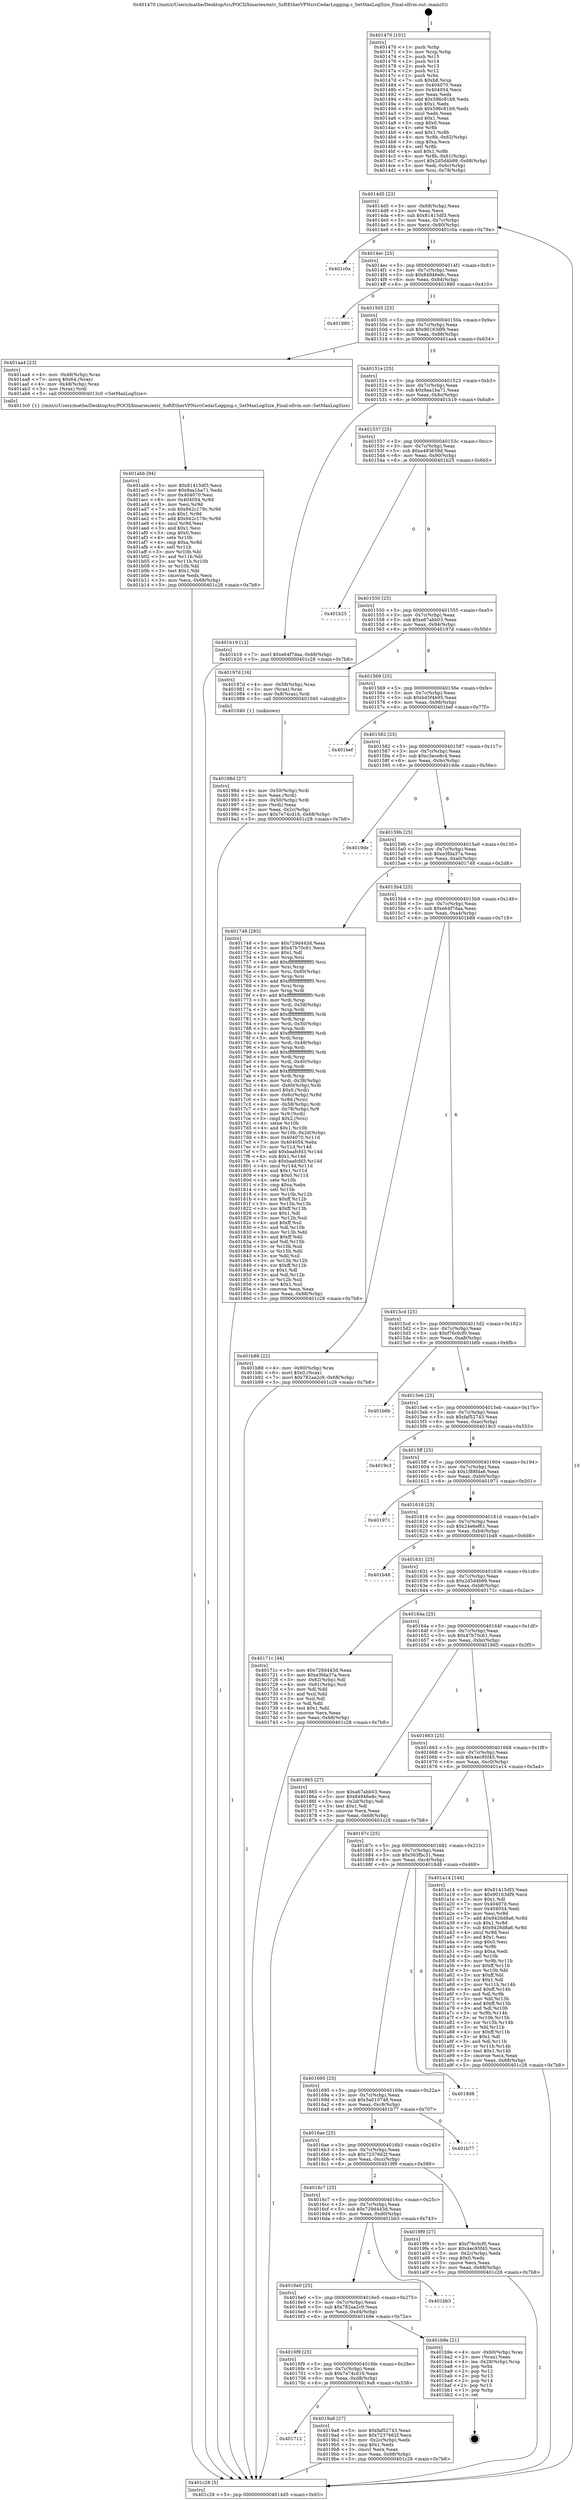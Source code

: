 digraph "0x401470" {
  label = "0x401470 (/mnt/c/Users/mathe/Desktop/tcc/POCII/binaries/extr_SoftEtherVPNsrcCedarLogging.c_SetMaxLogSize_Final-ollvm.out::main(0))"
  labelloc = "t"
  node[shape=record]

  Entry [label="",width=0.3,height=0.3,shape=circle,fillcolor=black,style=filled]
  "0x4014d5" [label="{
     0x4014d5 [23]\l
     | [instrs]\l
     &nbsp;&nbsp;0x4014d5 \<+3\>: mov -0x68(%rbp),%eax\l
     &nbsp;&nbsp;0x4014d8 \<+2\>: mov %eax,%ecx\l
     &nbsp;&nbsp;0x4014da \<+6\>: sub $0x81415df3,%ecx\l
     &nbsp;&nbsp;0x4014e0 \<+3\>: mov %eax,-0x7c(%rbp)\l
     &nbsp;&nbsp;0x4014e3 \<+3\>: mov %ecx,-0x80(%rbp)\l
     &nbsp;&nbsp;0x4014e6 \<+6\>: je 0000000000401c0a \<main+0x79a\>\l
  }"]
  "0x401c0a" [label="{
     0x401c0a\l
  }", style=dashed]
  "0x4014ec" [label="{
     0x4014ec [25]\l
     | [instrs]\l
     &nbsp;&nbsp;0x4014ec \<+5\>: jmp 00000000004014f1 \<main+0x81\>\l
     &nbsp;&nbsp;0x4014f1 \<+3\>: mov -0x7c(%rbp),%eax\l
     &nbsp;&nbsp;0x4014f4 \<+5\>: sub $0x84946e8c,%eax\l
     &nbsp;&nbsp;0x4014f9 \<+6\>: mov %eax,-0x84(%rbp)\l
     &nbsp;&nbsp;0x4014ff \<+6\>: je 0000000000401880 \<main+0x410\>\l
  }"]
  Exit [label="",width=0.3,height=0.3,shape=circle,fillcolor=black,style=filled,peripheries=2]
  "0x401880" [label="{
     0x401880\l
  }", style=dashed]
  "0x401505" [label="{
     0x401505 [25]\l
     | [instrs]\l
     &nbsp;&nbsp;0x401505 \<+5\>: jmp 000000000040150a \<main+0x9a\>\l
     &nbsp;&nbsp;0x40150a \<+3\>: mov -0x7c(%rbp),%eax\l
     &nbsp;&nbsp;0x40150d \<+5\>: sub $0x90163df9,%eax\l
     &nbsp;&nbsp;0x401512 \<+6\>: mov %eax,-0x88(%rbp)\l
     &nbsp;&nbsp;0x401518 \<+6\>: je 0000000000401aa4 \<main+0x634\>\l
  }"]
  "0x401abb" [label="{
     0x401abb [94]\l
     | [instrs]\l
     &nbsp;&nbsp;0x401abb \<+5\>: mov $0x81415df3,%ecx\l
     &nbsp;&nbsp;0x401ac0 \<+5\>: mov $0x9aa1ba71,%edx\l
     &nbsp;&nbsp;0x401ac5 \<+7\>: mov 0x404070,%esi\l
     &nbsp;&nbsp;0x401acc \<+8\>: mov 0x404054,%r8d\l
     &nbsp;&nbsp;0x401ad4 \<+3\>: mov %esi,%r9d\l
     &nbsp;&nbsp;0x401ad7 \<+7\>: sub $0x942c179c,%r9d\l
     &nbsp;&nbsp;0x401ade \<+4\>: sub $0x1,%r9d\l
     &nbsp;&nbsp;0x401ae2 \<+7\>: add $0x942c179c,%r9d\l
     &nbsp;&nbsp;0x401ae9 \<+4\>: imul %r9d,%esi\l
     &nbsp;&nbsp;0x401aed \<+3\>: and $0x1,%esi\l
     &nbsp;&nbsp;0x401af0 \<+3\>: cmp $0x0,%esi\l
     &nbsp;&nbsp;0x401af3 \<+4\>: sete %r10b\l
     &nbsp;&nbsp;0x401af7 \<+4\>: cmp $0xa,%r8d\l
     &nbsp;&nbsp;0x401afb \<+4\>: setl %r11b\l
     &nbsp;&nbsp;0x401aff \<+3\>: mov %r10b,%bl\l
     &nbsp;&nbsp;0x401b02 \<+3\>: and %r11b,%bl\l
     &nbsp;&nbsp;0x401b05 \<+3\>: xor %r11b,%r10b\l
     &nbsp;&nbsp;0x401b08 \<+3\>: or %r10b,%bl\l
     &nbsp;&nbsp;0x401b0b \<+3\>: test $0x1,%bl\l
     &nbsp;&nbsp;0x401b0e \<+3\>: cmovne %edx,%ecx\l
     &nbsp;&nbsp;0x401b11 \<+3\>: mov %ecx,-0x68(%rbp)\l
     &nbsp;&nbsp;0x401b14 \<+5\>: jmp 0000000000401c28 \<main+0x7b8\>\l
  }"]
  "0x401aa4" [label="{
     0x401aa4 [23]\l
     | [instrs]\l
     &nbsp;&nbsp;0x401aa4 \<+4\>: mov -0x48(%rbp),%rax\l
     &nbsp;&nbsp;0x401aa8 \<+7\>: movq $0x64,(%rax)\l
     &nbsp;&nbsp;0x401aaf \<+4\>: mov -0x48(%rbp),%rax\l
     &nbsp;&nbsp;0x401ab3 \<+3\>: mov (%rax),%rdi\l
     &nbsp;&nbsp;0x401ab6 \<+5\>: call 00000000004013c0 \<SetMaxLogSize\>\l
     | [calls]\l
     &nbsp;&nbsp;0x4013c0 \{1\} (/mnt/c/Users/mathe/Desktop/tcc/POCII/binaries/extr_SoftEtherVPNsrcCedarLogging.c_SetMaxLogSize_Final-ollvm.out::SetMaxLogSize)\l
  }"]
  "0x40151e" [label="{
     0x40151e [25]\l
     | [instrs]\l
     &nbsp;&nbsp;0x40151e \<+5\>: jmp 0000000000401523 \<main+0xb3\>\l
     &nbsp;&nbsp;0x401523 \<+3\>: mov -0x7c(%rbp),%eax\l
     &nbsp;&nbsp;0x401526 \<+5\>: sub $0x9aa1ba71,%eax\l
     &nbsp;&nbsp;0x40152b \<+6\>: mov %eax,-0x8c(%rbp)\l
     &nbsp;&nbsp;0x401531 \<+6\>: je 0000000000401b19 \<main+0x6a9\>\l
  }"]
  "0x401712" [label="{
     0x401712\l
  }", style=dashed]
  "0x401b19" [label="{
     0x401b19 [12]\l
     | [instrs]\l
     &nbsp;&nbsp;0x401b19 \<+7\>: movl $0xe64f7daa,-0x68(%rbp)\l
     &nbsp;&nbsp;0x401b20 \<+5\>: jmp 0000000000401c28 \<main+0x7b8\>\l
  }"]
  "0x401537" [label="{
     0x401537 [25]\l
     | [instrs]\l
     &nbsp;&nbsp;0x401537 \<+5\>: jmp 000000000040153c \<main+0xcc\>\l
     &nbsp;&nbsp;0x40153c \<+3\>: mov -0x7c(%rbp),%eax\l
     &nbsp;&nbsp;0x40153f \<+5\>: sub $0xa493659d,%eax\l
     &nbsp;&nbsp;0x401544 \<+6\>: mov %eax,-0x90(%rbp)\l
     &nbsp;&nbsp;0x40154a \<+6\>: je 0000000000401b25 \<main+0x6b5\>\l
  }"]
  "0x4019a8" [label="{
     0x4019a8 [27]\l
     | [instrs]\l
     &nbsp;&nbsp;0x4019a8 \<+5\>: mov $0xfaf52743,%eax\l
     &nbsp;&nbsp;0x4019ad \<+5\>: mov $0x7237662f,%ecx\l
     &nbsp;&nbsp;0x4019b2 \<+3\>: mov -0x2c(%rbp),%edx\l
     &nbsp;&nbsp;0x4019b5 \<+3\>: cmp $0x1,%edx\l
     &nbsp;&nbsp;0x4019b8 \<+3\>: cmovl %ecx,%eax\l
     &nbsp;&nbsp;0x4019bb \<+3\>: mov %eax,-0x68(%rbp)\l
     &nbsp;&nbsp;0x4019be \<+5\>: jmp 0000000000401c28 \<main+0x7b8\>\l
  }"]
  "0x401b25" [label="{
     0x401b25\l
  }", style=dashed]
  "0x401550" [label="{
     0x401550 [25]\l
     | [instrs]\l
     &nbsp;&nbsp;0x401550 \<+5\>: jmp 0000000000401555 \<main+0xe5\>\l
     &nbsp;&nbsp;0x401555 \<+3\>: mov -0x7c(%rbp),%eax\l
     &nbsp;&nbsp;0x401558 \<+5\>: sub $0xa67abb03,%eax\l
     &nbsp;&nbsp;0x40155d \<+6\>: mov %eax,-0x94(%rbp)\l
     &nbsp;&nbsp;0x401563 \<+6\>: je 000000000040197d \<main+0x50d\>\l
  }"]
  "0x4016f9" [label="{
     0x4016f9 [25]\l
     | [instrs]\l
     &nbsp;&nbsp;0x4016f9 \<+5\>: jmp 00000000004016fe \<main+0x28e\>\l
     &nbsp;&nbsp;0x4016fe \<+3\>: mov -0x7c(%rbp),%eax\l
     &nbsp;&nbsp;0x401701 \<+5\>: sub $0x7e74cd16,%eax\l
     &nbsp;&nbsp;0x401706 \<+6\>: mov %eax,-0xd8(%rbp)\l
     &nbsp;&nbsp;0x40170c \<+6\>: je 00000000004019a8 \<main+0x538\>\l
  }"]
  "0x40197d" [label="{
     0x40197d [16]\l
     | [instrs]\l
     &nbsp;&nbsp;0x40197d \<+4\>: mov -0x58(%rbp),%rax\l
     &nbsp;&nbsp;0x401981 \<+3\>: mov (%rax),%rax\l
     &nbsp;&nbsp;0x401984 \<+4\>: mov 0x8(%rax),%rdi\l
     &nbsp;&nbsp;0x401988 \<+5\>: call 0000000000401040 \<atoi@plt\>\l
     | [calls]\l
     &nbsp;&nbsp;0x401040 \{1\} (unknown)\l
  }"]
  "0x401569" [label="{
     0x401569 [25]\l
     | [instrs]\l
     &nbsp;&nbsp;0x401569 \<+5\>: jmp 000000000040156e \<main+0xfe\>\l
     &nbsp;&nbsp;0x40156e \<+3\>: mov -0x7c(%rbp),%eax\l
     &nbsp;&nbsp;0x401571 \<+5\>: sub $0xb45f4b95,%eax\l
     &nbsp;&nbsp;0x401576 \<+6\>: mov %eax,-0x98(%rbp)\l
     &nbsp;&nbsp;0x40157c \<+6\>: je 0000000000401bef \<main+0x77f\>\l
  }"]
  "0x401b9e" [label="{
     0x401b9e [21]\l
     | [instrs]\l
     &nbsp;&nbsp;0x401b9e \<+4\>: mov -0x60(%rbp),%rax\l
     &nbsp;&nbsp;0x401ba2 \<+2\>: mov (%rax),%eax\l
     &nbsp;&nbsp;0x401ba4 \<+4\>: lea -0x28(%rbp),%rsp\l
     &nbsp;&nbsp;0x401ba8 \<+1\>: pop %rbx\l
     &nbsp;&nbsp;0x401ba9 \<+2\>: pop %r12\l
     &nbsp;&nbsp;0x401bab \<+2\>: pop %r13\l
     &nbsp;&nbsp;0x401bad \<+2\>: pop %r14\l
     &nbsp;&nbsp;0x401baf \<+2\>: pop %r15\l
     &nbsp;&nbsp;0x401bb1 \<+1\>: pop %rbp\l
     &nbsp;&nbsp;0x401bb2 \<+1\>: ret\l
  }"]
  "0x401bef" [label="{
     0x401bef\l
  }", style=dashed]
  "0x401582" [label="{
     0x401582 [25]\l
     | [instrs]\l
     &nbsp;&nbsp;0x401582 \<+5\>: jmp 0000000000401587 \<main+0x117\>\l
     &nbsp;&nbsp;0x401587 \<+3\>: mov -0x7c(%rbp),%eax\l
     &nbsp;&nbsp;0x40158a \<+5\>: sub $0xc3ece8c4,%eax\l
     &nbsp;&nbsp;0x40158f \<+6\>: mov %eax,-0x9c(%rbp)\l
     &nbsp;&nbsp;0x401595 \<+6\>: je 00000000004019de \<main+0x56e\>\l
  }"]
  "0x4016e0" [label="{
     0x4016e0 [25]\l
     | [instrs]\l
     &nbsp;&nbsp;0x4016e0 \<+5\>: jmp 00000000004016e5 \<main+0x275\>\l
     &nbsp;&nbsp;0x4016e5 \<+3\>: mov -0x7c(%rbp),%eax\l
     &nbsp;&nbsp;0x4016e8 \<+5\>: sub $0x782aa2c9,%eax\l
     &nbsp;&nbsp;0x4016ed \<+6\>: mov %eax,-0xd4(%rbp)\l
     &nbsp;&nbsp;0x4016f3 \<+6\>: je 0000000000401b9e \<main+0x72e\>\l
  }"]
  "0x4019de" [label="{
     0x4019de\l
  }", style=dashed]
  "0x40159b" [label="{
     0x40159b [25]\l
     | [instrs]\l
     &nbsp;&nbsp;0x40159b \<+5\>: jmp 00000000004015a0 \<main+0x130\>\l
     &nbsp;&nbsp;0x4015a0 \<+3\>: mov -0x7c(%rbp),%eax\l
     &nbsp;&nbsp;0x4015a3 \<+5\>: sub $0xe3fda37a,%eax\l
     &nbsp;&nbsp;0x4015a8 \<+6\>: mov %eax,-0xa0(%rbp)\l
     &nbsp;&nbsp;0x4015ae \<+6\>: je 0000000000401748 \<main+0x2d8\>\l
  }"]
  "0x401bb3" [label="{
     0x401bb3\l
  }", style=dashed]
  "0x401748" [label="{
     0x401748 [285]\l
     | [instrs]\l
     &nbsp;&nbsp;0x401748 \<+5\>: mov $0x729d443d,%eax\l
     &nbsp;&nbsp;0x40174d \<+5\>: mov $0x47b70c61,%ecx\l
     &nbsp;&nbsp;0x401752 \<+2\>: mov $0x1,%dl\l
     &nbsp;&nbsp;0x401754 \<+3\>: mov %rsp,%rsi\l
     &nbsp;&nbsp;0x401757 \<+4\>: add $0xfffffffffffffff0,%rsi\l
     &nbsp;&nbsp;0x40175b \<+3\>: mov %rsi,%rsp\l
     &nbsp;&nbsp;0x40175e \<+4\>: mov %rsi,-0x60(%rbp)\l
     &nbsp;&nbsp;0x401762 \<+3\>: mov %rsp,%rsi\l
     &nbsp;&nbsp;0x401765 \<+4\>: add $0xfffffffffffffff0,%rsi\l
     &nbsp;&nbsp;0x401769 \<+3\>: mov %rsi,%rsp\l
     &nbsp;&nbsp;0x40176c \<+3\>: mov %rsp,%rdi\l
     &nbsp;&nbsp;0x40176f \<+4\>: add $0xfffffffffffffff0,%rdi\l
     &nbsp;&nbsp;0x401773 \<+3\>: mov %rdi,%rsp\l
     &nbsp;&nbsp;0x401776 \<+4\>: mov %rdi,-0x58(%rbp)\l
     &nbsp;&nbsp;0x40177a \<+3\>: mov %rsp,%rdi\l
     &nbsp;&nbsp;0x40177d \<+4\>: add $0xfffffffffffffff0,%rdi\l
     &nbsp;&nbsp;0x401781 \<+3\>: mov %rdi,%rsp\l
     &nbsp;&nbsp;0x401784 \<+4\>: mov %rdi,-0x50(%rbp)\l
     &nbsp;&nbsp;0x401788 \<+3\>: mov %rsp,%rdi\l
     &nbsp;&nbsp;0x40178b \<+4\>: add $0xfffffffffffffff0,%rdi\l
     &nbsp;&nbsp;0x40178f \<+3\>: mov %rdi,%rsp\l
     &nbsp;&nbsp;0x401792 \<+4\>: mov %rdi,-0x48(%rbp)\l
     &nbsp;&nbsp;0x401796 \<+3\>: mov %rsp,%rdi\l
     &nbsp;&nbsp;0x401799 \<+4\>: add $0xfffffffffffffff0,%rdi\l
     &nbsp;&nbsp;0x40179d \<+3\>: mov %rdi,%rsp\l
     &nbsp;&nbsp;0x4017a0 \<+4\>: mov %rdi,-0x40(%rbp)\l
     &nbsp;&nbsp;0x4017a4 \<+3\>: mov %rsp,%rdi\l
     &nbsp;&nbsp;0x4017a7 \<+4\>: add $0xfffffffffffffff0,%rdi\l
     &nbsp;&nbsp;0x4017ab \<+3\>: mov %rdi,%rsp\l
     &nbsp;&nbsp;0x4017ae \<+4\>: mov %rdi,-0x38(%rbp)\l
     &nbsp;&nbsp;0x4017b2 \<+4\>: mov -0x60(%rbp),%rdi\l
     &nbsp;&nbsp;0x4017b6 \<+6\>: movl $0x0,(%rdi)\l
     &nbsp;&nbsp;0x4017bc \<+4\>: mov -0x6c(%rbp),%r8d\l
     &nbsp;&nbsp;0x4017c0 \<+3\>: mov %r8d,(%rsi)\l
     &nbsp;&nbsp;0x4017c3 \<+4\>: mov -0x58(%rbp),%rdi\l
     &nbsp;&nbsp;0x4017c7 \<+4\>: mov -0x78(%rbp),%r9\l
     &nbsp;&nbsp;0x4017cb \<+3\>: mov %r9,(%rdi)\l
     &nbsp;&nbsp;0x4017ce \<+3\>: cmpl $0x2,(%rsi)\l
     &nbsp;&nbsp;0x4017d1 \<+4\>: setne %r10b\l
     &nbsp;&nbsp;0x4017d5 \<+4\>: and $0x1,%r10b\l
     &nbsp;&nbsp;0x4017d9 \<+4\>: mov %r10b,-0x2d(%rbp)\l
     &nbsp;&nbsp;0x4017dd \<+8\>: mov 0x404070,%r11d\l
     &nbsp;&nbsp;0x4017e5 \<+7\>: mov 0x404054,%ebx\l
     &nbsp;&nbsp;0x4017ec \<+3\>: mov %r11d,%r14d\l
     &nbsp;&nbsp;0x4017ef \<+7\>: add $0xbaafcfd3,%r14d\l
     &nbsp;&nbsp;0x4017f6 \<+4\>: sub $0x1,%r14d\l
     &nbsp;&nbsp;0x4017fa \<+7\>: sub $0xbaafcfd3,%r14d\l
     &nbsp;&nbsp;0x401801 \<+4\>: imul %r14d,%r11d\l
     &nbsp;&nbsp;0x401805 \<+4\>: and $0x1,%r11d\l
     &nbsp;&nbsp;0x401809 \<+4\>: cmp $0x0,%r11d\l
     &nbsp;&nbsp;0x40180d \<+4\>: sete %r10b\l
     &nbsp;&nbsp;0x401811 \<+3\>: cmp $0xa,%ebx\l
     &nbsp;&nbsp;0x401814 \<+4\>: setl %r15b\l
     &nbsp;&nbsp;0x401818 \<+3\>: mov %r10b,%r12b\l
     &nbsp;&nbsp;0x40181b \<+4\>: xor $0xff,%r12b\l
     &nbsp;&nbsp;0x40181f \<+3\>: mov %r15b,%r13b\l
     &nbsp;&nbsp;0x401822 \<+4\>: xor $0xff,%r13b\l
     &nbsp;&nbsp;0x401826 \<+3\>: xor $0x1,%dl\l
     &nbsp;&nbsp;0x401829 \<+3\>: mov %r12b,%sil\l
     &nbsp;&nbsp;0x40182c \<+4\>: and $0xff,%sil\l
     &nbsp;&nbsp;0x401830 \<+3\>: and %dl,%r10b\l
     &nbsp;&nbsp;0x401833 \<+3\>: mov %r13b,%dil\l
     &nbsp;&nbsp;0x401836 \<+4\>: and $0xff,%dil\l
     &nbsp;&nbsp;0x40183a \<+3\>: and %dl,%r15b\l
     &nbsp;&nbsp;0x40183d \<+3\>: or %r10b,%sil\l
     &nbsp;&nbsp;0x401840 \<+3\>: or %r15b,%dil\l
     &nbsp;&nbsp;0x401843 \<+3\>: xor %dil,%sil\l
     &nbsp;&nbsp;0x401846 \<+3\>: or %r13b,%r12b\l
     &nbsp;&nbsp;0x401849 \<+4\>: xor $0xff,%r12b\l
     &nbsp;&nbsp;0x40184d \<+3\>: or $0x1,%dl\l
     &nbsp;&nbsp;0x401850 \<+3\>: and %dl,%r12b\l
     &nbsp;&nbsp;0x401853 \<+3\>: or %r12b,%sil\l
     &nbsp;&nbsp;0x401856 \<+4\>: test $0x1,%sil\l
     &nbsp;&nbsp;0x40185a \<+3\>: cmovne %ecx,%eax\l
     &nbsp;&nbsp;0x40185d \<+3\>: mov %eax,-0x68(%rbp)\l
     &nbsp;&nbsp;0x401860 \<+5\>: jmp 0000000000401c28 \<main+0x7b8\>\l
  }"]
  "0x4015b4" [label="{
     0x4015b4 [25]\l
     | [instrs]\l
     &nbsp;&nbsp;0x4015b4 \<+5\>: jmp 00000000004015b9 \<main+0x149\>\l
     &nbsp;&nbsp;0x4015b9 \<+3\>: mov -0x7c(%rbp),%eax\l
     &nbsp;&nbsp;0x4015bc \<+5\>: sub $0xe64f7daa,%eax\l
     &nbsp;&nbsp;0x4015c1 \<+6\>: mov %eax,-0xa4(%rbp)\l
     &nbsp;&nbsp;0x4015c7 \<+6\>: je 0000000000401b88 \<main+0x718\>\l
  }"]
  "0x4016c7" [label="{
     0x4016c7 [25]\l
     | [instrs]\l
     &nbsp;&nbsp;0x4016c7 \<+5\>: jmp 00000000004016cc \<main+0x25c\>\l
     &nbsp;&nbsp;0x4016cc \<+3\>: mov -0x7c(%rbp),%eax\l
     &nbsp;&nbsp;0x4016cf \<+5\>: sub $0x729d443d,%eax\l
     &nbsp;&nbsp;0x4016d4 \<+6\>: mov %eax,-0xd0(%rbp)\l
     &nbsp;&nbsp;0x4016da \<+6\>: je 0000000000401bb3 \<main+0x743\>\l
  }"]
  "0x401b88" [label="{
     0x401b88 [22]\l
     | [instrs]\l
     &nbsp;&nbsp;0x401b88 \<+4\>: mov -0x60(%rbp),%rax\l
     &nbsp;&nbsp;0x401b8c \<+6\>: movl $0x0,(%rax)\l
     &nbsp;&nbsp;0x401b92 \<+7\>: movl $0x782aa2c9,-0x68(%rbp)\l
     &nbsp;&nbsp;0x401b99 \<+5\>: jmp 0000000000401c28 \<main+0x7b8\>\l
  }"]
  "0x4015cd" [label="{
     0x4015cd [25]\l
     | [instrs]\l
     &nbsp;&nbsp;0x4015cd \<+5\>: jmp 00000000004015d2 \<main+0x162\>\l
     &nbsp;&nbsp;0x4015d2 \<+3\>: mov -0x7c(%rbp),%eax\l
     &nbsp;&nbsp;0x4015d5 \<+5\>: sub $0xf76c0cf0,%eax\l
     &nbsp;&nbsp;0x4015da \<+6\>: mov %eax,-0xa8(%rbp)\l
     &nbsp;&nbsp;0x4015e0 \<+6\>: je 0000000000401b6b \<main+0x6fb\>\l
  }"]
  "0x4019f9" [label="{
     0x4019f9 [27]\l
     | [instrs]\l
     &nbsp;&nbsp;0x4019f9 \<+5\>: mov $0xf76c0cf0,%eax\l
     &nbsp;&nbsp;0x4019fe \<+5\>: mov $0x4ec95f45,%ecx\l
     &nbsp;&nbsp;0x401a03 \<+3\>: mov -0x2c(%rbp),%edx\l
     &nbsp;&nbsp;0x401a06 \<+3\>: cmp $0x0,%edx\l
     &nbsp;&nbsp;0x401a09 \<+3\>: cmove %ecx,%eax\l
     &nbsp;&nbsp;0x401a0c \<+3\>: mov %eax,-0x68(%rbp)\l
     &nbsp;&nbsp;0x401a0f \<+5\>: jmp 0000000000401c28 \<main+0x7b8\>\l
  }"]
  "0x401b6b" [label="{
     0x401b6b\l
  }", style=dashed]
  "0x4015e6" [label="{
     0x4015e6 [25]\l
     | [instrs]\l
     &nbsp;&nbsp;0x4015e6 \<+5\>: jmp 00000000004015eb \<main+0x17b\>\l
     &nbsp;&nbsp;0x4015eb \<+3\>: mov -0x7c(%rbp),%eax\l
     &nbsp;&nbsp;0x4015ee \<+5\>: sub $0xfaf52743,%eax\l
     &nbsp;&nbsp;0x4015f3 \<+6\>: mov %eax,-0xac(%rbp)\l
     &nbsp;&nbsp;0x4015f9 \<+6\>: je 00000000004019c3 \<main+0x553\>\l
  }"]
  "0x4016ae" [label="{
     0x4016ae [25]\l
     | [instrs]\l
     &nbsp;&nbsp;0x4016ae \<+5\>: jmp 00000000004016b3 \<main+0x243\>\l
     &nbsp;&nbsp;0x4016b3 \<+3\>: mov -0x7c(%rbp),%eax\l
     &nbsp;&nbsp;0x4016b6 \<+5\>: sub $0x7237662f,%eax\l
     &nbsp;&nbsp;0x4016bb \<+6\>: mov %eax,-0xcc(%rbp)\l
     &nbsp;&nbsp;0x4016c1 \<+6\>: je 00000000004019f9 \<main+0x589\>\l
  }"]
  "0x4019c3" [label="{
     0x4019c3\l
  }", style=dashed]
  "0x4015ff" [label="{
     0x4015ff [25]\l
     | [instrs]\l
     &nbsp;&nbsp;0x4015ff \<+5\>: jmp 0000000000401604 \<main+0x194\>\l
     &nbsp;&nbsp;0x401604 \<+3\>: mov -0x7c(%rbp),%eax\l
     &nbsp;&nbsp;0x401607 \<+5\>: sub $0x1f88fda6,%eax\l
     &nbsp;&nbsp;0x40160c \<+6\>: mov %eax,-0xb0(%rbp)\l
     &nbsp;&nbsp;0x401612 \<+6\>: je 0000000000401971 \<main+0x501\>\l
  }"]
  "0x401b77" [label="{
     0x401b77\l
  }", style=dashed]
  "0x401971" [label="{
     0x401971\l
  }", style=dashed]
  "0x401618" [label="{
     0x401618 [25]\l
     | [instrs]\l
     &nbsp;&nbsp;0x401618 \<+5\>: jmp 000000000040161d \<main+0x1ad\>\l
     &nbsp;&nbsp;0x40161d \<+3\>: mov -0x7c(%rbp),%eax\l
     &nbsp;&nbsp;0x401620 \<+5\>: sub $0x24e6ef61,%eax\l
     &nbsp;&nbsp;0x401625 \<+6\>: mov %eax,-0xb4(%rbp)\l
     &nbsp;&nbsp;0x40162b \<+6\>: je 0000000000401b48 \<main+0x6d8\>\l
  }"]
  "0x401695" [label="{
     0x401695 [25]\l
     | [instrs]\l
     &nbsp;&nbsp;0x401695 \<+5\>: jmp 000000000040169a \<main+0x22a\>\l
     &nbsp;&nbsp;0x40169a \<+3\>: mov -0x7c(%rbp),%eax\l
     &nbsp;&nbsp;0x40169d \<+5\>: sub $0x5a010748,%eax\l
     &nbsp;&nbsp;0x4016a2 \<+6\>: mov %eax,-0xc8(%rbp)\l
     &nbsp;&nbsp;0x4016a8 \<+6\>: je 0000000000401b77 \<main+0x707\>\l
  }"]
  "0x401b48" [label="{
     0x401b48\l
  }", style=dashed]
  "0x401631" [label="{
     0x401631 [25]\l
     | [instrs]\l
     &nbsp;&nbsp;0x401631 \<+5\>: jmp 0000000000401636 \<main+0x1c6\>\l
     &nbsp;&nbsp;0x401636 \<+3\>: mov -0x7c(%rbp),%eax\l
     &nbsp;&nbsp;0x401639 \<+5\>: sub $0x2d5d4b99,%eax\l
     &nbsp;&nbsp;0x40163e \<+6\>: mov %eax,-0xb8(%rbp)\l
     &nbsp;&nbsp;0x401644 \<+6\>: je 000000000040171c \<main+0x2ac\>\l
  }"]
  "0x4018d8" [label="{
     0x4018d8\l
  }", style=dashed]
  "0x40171c" [label="{
     0x40171c [44]\l
     | [instrs]\l
     &nbsp;&nbsp;0x40171c \<+5\>: mov $0x729d443d,%eax\l
     &nbsp;&nbsp;0x401721 \<+5\>: mov $0xe3fda37a,%ecx\l
     &nbsp;&nbsp;0x401726 \<+3\>: mov -0x62(%rbp),%dl\l
     &nbsp;&nbsp;0x401729 \<+4\>: mov -0x61(%rbp),%sil\l
     &nbsp;&nbsp;0x40172d \<+3\>: mov %dl,%dil\l
     &nbsp;&nbsp;0x401730 \<+3\>: and %sil,%dil\l
     &nbsp;&nbsp;0x401733 \<+3\>: xor %sil,%dl\l
     &nbsp;&nbsp;0x401736 \<+3\>: or %dl,%dil\l
     &nbsp;&nbsp;0x401739 \<+4\>: test $0x1,%dil\l
     &nbsp;&nbsp;0x40173d \<+3\>: cmovne %ecx,%eax\l
     &nbsp;&nbsp;0x401740 \<+3\>: mov %eax,-0x68(%rbp)\l
     &nbsp;&nbsp;0x401743 \<+5\>: jmp 0000000000401c28 \<main+0x7b8\>\l
  }"]
  "0x40164a" [label="{
     0x40164a [25]\l
     | [instrs]\l
     &nbsp;&nbsp;0x40164a \<+5\>: jmp 000000000040164f \<main+0x1df\>\l
     &nbsp;&nbsp;0x40164f \<+3\>: mov -0x7c(%rbp),%eax\l
     &nbsp;&nbsp;0x401652 \<+5\>: sub $0x47b70c61,%eax\l
     &nbsp;&nbsp;0x401657 \<+6\>: mov %eax,-0xbc(%rbp)\l
     &nbsp;&nbsp;0x40165d \<+6\>: je 0000000000401865 \<main+0x3f5\>\l
  }"]
  "0x401c28" [label="{
     0x401c28 [5]\l
     | [instrs]\l
     &nbsp;&nbsp;0x401c28 \<+5\>: jmp 00000000004014d5 \<main+0x65\>\l
  }"]
  "0x401470" [label="{
     0x401470 [101]\l
     | [instrs]\l
     &nbsp;&nbsp;0x401470 \<+1\>: push %rbp\l
     &nbsp;&nbsp;0x401471 \<+3\>: mov %rsp,%rbp\l
     &nbsp;&nbsp;0x401474 \<+2\>: push %r15\l
     &nbsp;&nbsp;0x401476 \<+2\>: push %r14\l
     &nbsp;&nbsp;0x401478 \<+2\>: push %r13\l
     &nbsp;&nbsp;0x40147a \<+2\>: push %r12\l
     &nbsp;&nbsp;0x40147c \<+1\>: push %rbx\l
     &nbsp;&nbsp;0x40147d \<+7\>: sub $0xb8,%rsp\l
     &nbsp;&nbsp;0x401484 \<+7\>: mov 0x404070,%eax\l
     &nbsp;&nbsp;0x40148b \<+7\>: mov 0x404054,%ecx\l
     &nbsp;&nbsp;0x401492 \<+2\>: mov %eax,%edx\l
     &nbsp;&nbsp;0x401494 \<+6\>: add $0x596c81b9,%edx\l
     &nbsp;&nbsp;0x40149a \<+3\>: sub $0x1,%edx\l
     &nbsp;&nbsp;0x40149d \<+6\>: sub $0x596c81b9,%edx\l
     &nbsp;&nbsp;0x4014a3 \<+3\>: imul %edx,%eax\l
     &nbsp;&nbsp;0x4014a6 \<+3\>: and $0x1,%eax\l
     &nbsp;&nbsp;0x4014a9 \<+3\>: cmp $0x0,%eax\l
     &nbsp;&nbsp;0x4014ac \<+4\>: sete %r8b\l
     &nbsp;&nbsp;0x4014b0 \<+4\>: and $0x1,%r8b\l
     &nbsp;&nbsp;0x4014b4 \<+4\>: mov %r8b,-0x62(%rbp)\l
     &nbsp;&nbsp;0x4014b8 \<+3\>: cmp $0xa,%ecx\l
     &nbsp;&nbsp;0x4014bb \<+4\>: setl %r8b\l
     &nbsp;&nbsp;0x4014bf \<+4\>: and $0x1,%r8b\l
     &nbsp;&nbsp;0x4014c3 \<+4\>: mov %r8b,-0x61(%rbp)\l
     &nbsp;&nbsp;0x4014c7 \<+7\>: movl $0x2d5d4b99,-0x68(%rbp)\l
     &nbsp;&nbsp;0x4014ce \<+3\>: mov %edi,-0x6c(%rbp)\l
     &nbsp;&nbsp;0x4014d1 \<+4\>: mov %rsi,-0x78(%rbp)\l
  }"]
  "0x40167c" [label="{
     0x40167c [25]\l
     | [instrs]\l
     &nbsp;&nbsp;0x40167c \<+5\>: jmp 0000000000401681 \<main+0x211\>\l
     &nbsp;&nbsp;0x401681 \<+3\>: mov -0x7c(%rbp),%eax\l
     &nbsp;&nbsp;0x401684 \<+5\>: sub $0x563fbc31,%eax\l
     &nbsp;&nbsp;0x401689 \<+6\>: mov %eax,-0xc4(%rbp)\l
     &nbsp;&nbsp;0x40168f \<+6\>: je 00000000004018d8 \<main+0x468\>\l
  }"]
  "0x401a14" [label="{
     0x401a14 [144]\l
     | [instrs]\l
     &nbsp;&nbsp;0x401a14 \<+5\>: mov $0x81415df3,%eax\l
     &nbsp;&nbsp;0x401a19 \<+5\>: mov $0x90163df9,%ecx\l
     &nbsp;&nbsp;0x401a1e \<+2\>: mov $0x1,%dl\l
     &nbsp;&nbsp;0x401a20 \<+7\>: mov 0x404070,%esi\l
     &nbsp;&nbsp;0x401a27 \<+7\>: mov 0x404054,%edi\l
     &nbsp;&nbsp;0x401a2e \<+3\>: mov %esi,%r8d\l
     &nbsp;&nbsp;0x401a31 \<+7\>: add $0x9426d8a6,%r8d\l
     &nbsp;&nbsp;0x401a38 \<+4\>: sub $0x1,%r8d\l
     &nbsp;&nbsp;0x401a3c \<+7\>: sub $0x9426d8a6,%r8d\l
     &nbsp;&nbsp;0x401a43 \<+4\>: imul %r8d,%esi\l
     &nbsp;&nbsp;0x401a47 \<+3\>: and $0x1,%esi\l
     &nbsp;&nbsp;0x401a4a \<+3\>: cmp $0x0,%esi\l
     &nbsp;&nbsp;0x401a4d \<+4\>: sete %r9b\l
     &nbsp;&nbsp;0x401a51 \<+3\>: cmp $0xa,%edi\l
     &nbsp;&nbsp;0x401a54 \<+4\>: setl %r10b\l
     &nbsp;&nbsp;0x401a58 \<+3\>: mov %r9b,%r11b\l
     &nbsp;&nbsp;0x401a5b \<+4\>: xor $0xff,%r11b\l
     &nbsp;&nbsp;0x401a5f \<+3\>: mov %r10b,%bl\l
     &nbsp;&nbsp;0x401a62 \<+3\>: xor $0xff,%bl\l
     &nbsp;&nbsp;0x401a65 \<+3\>: xor $0x1,%dl\l
     &nbsp;&nbsp;0x401a68 \<+3\>: mov %r11b,%r14b\l
     &nbsp;&nbsp;0x401a6b \<+4\>: and $0xff,%r14b\l
     &nbsp;&nbsp;0x401a6f \<+3\>: and %dl,%r9b\l
     &nbsp;&nbsp;0x401a72 \<+3\>: mov %bl,%r15b\l
     &nbsp;&nbsp;0x401a75 \<+4\>: and $0xff,%r15b\l
     &nbsp;&nbsp;0x401a79 \<+3\>: and %dl,%r10b\l
     &nbsp;&nbsp;0x401a7c \<+3\>: or %r9b,%r14b\l
     &nbsp;&nbsp;0x401a7f \<+3\>: or %r10b,%r15b\l
     &nbsp;&nbsp;0x401a82 \<+3\>: xor %r15b,%r14b\l
     &nbsp;&nbsp;0x401a85 \<+3\>: or %bl,%r11b\l
     &nbsp;&nbsp;0x401a88 \<+4\>: xor $0xff,%r11b\l
     &nbsp;&nbsp;0x401a8c \<+3\>: or $0x1,%dl\l
     &nbsp;&nbsp;0x401a8f \<+3\>: and %dl,%r11b\l
     &nbsp;&nbsp;0x401a92 \<+3\>: or %r11b,%r14b\l
     &nbsp;&nbsp;0x401a95 \<+4\>: test $0x1,%r14b\l
     &nbsp;&nbsp;0x401a99 \<+3\>: cmovne %ecx,%eax\l
     &nbsp;&nbsp;0x401a9c \<+3\>: mov %eax,-0x68(%rbp)\l
     &nbsp;&nbsp;0x401a9f \<+5\>: jmp 0000000000401c28 \<main+0x7b8\>\l
  }"]
  "0x401865" [label="{
     0x401865 [27]\l
     | [instrs]\l
     &nbsp;&nbsp;0x401865 \<+5\>: mov $0xa67abb03,%eax\l
     &nbsp;&nbsp;0x40186a \<+5\>: mov $0x84946e8c,%ecx\l
     &nbsp;&nbsp;0x40186f \<+3\>: mov -0x2d(%rbp),%dl\l
     &nbsp;&nbsp;0x401872 \<+3\>: test $0x1,%dl\l
     &nbsp;&nbsp;0x401875 \<+3\>: cmovne %ecx,%eax\l
     &nbsp;&nbsp;0x401878 \<+3\>: mov %eax,-0x68(%rbp)\l
     &nbsp;&nbsp;0x40187b \<+5\>: jmp 0000000000401c28 \<main+0x7b8\>\l
  }"]
  "0x401663" [label="{
     0x401663 [25]\l
     | [instrs]\l
     &nbsp;&nbsp;0x401663 \<+5\>: jmp 0000000000401668 \<main+0x1f8\>\l
     &nbsp;&nbsp;0x401668 \<+3\>: mov -0x7c(%rbp),%eax\l
     &nbsp;&nbsp;0x40166b \<+5\>: sub $0x4ec95f45,%eax\l
     &nbsp;&nbsp;0x401670 \<+6\>: mov %eax,-0xc0(%rbp)\l
     &nbsp;&nbsp;0x401676 \<+6\>: je 0000000000401a14 \<main+0x5a4\>\l
  }"]
  "0x40198d" [label="{
     0x40198d [27]\l
     | [instrs]\l
     &nbsp;&nbsp;0x40198d \<+4\>: mov -0x50(%rbp),%rdi\l
     &nbsp;&nbsp;0x401991 \<+2\>: mov %eax,(%rdi)\l
     &nbsp;&nbsp;0x401993 \<+4\>: mov -0x50(%rbp),%rdi\l
     &nbsp;&nbsp;0x401997 \<+2\>: mov (%rdi),%eax\l
     &nbsp;&nbsp;0x401999 \<+3\>: mov %eax,-0x2c(%rbp)\l
     &nbsp;&nbsp;0x40199c \<+7\>: movl $0x7e74cd16,-0x68(%rbp)\l
     &nbsp;&nbsp;0x4019a3 \<+5\>: jmp 0000000000401c28 \<main+0x7b8\>\l
  }"]
  Entry -> "0x401470" [label=" 1"]
  "0x4014d5" -> "0x401c0a" [label=" 0"]
  "0x4014d5" -> "0x4014ec" [label=" 11"]
  "0x401b9e" -> Exit [label=" 1"]
  "0x4014ec" -> "0x401880" [label=" 0"]
  "0x4014ec" -> "0x401505" [label=" 11"]
  "0x401b88" -> "0x401c28" [label=" 1"]
  "0x401505" -> "0x401aa4" [label=" 1"]
  "0x401505" -> "0x40151e" [label=" 10"]
  "0x401b19" -> "0x401c28" [label=" 1"]
  "0x40151e" -> "0x401b19" [label=" 1"]
  "0x40151e" -> "0x401537" [label=" 9"]
  "0x401abb" -> "0x401c28" [label=" 1"]
  "0x401537" -> "0x401b25" [label=" 0"]
  "0x401537" -> "0x401550" [label=" 9"]
  "0x401aa4" -> "0x401abb" [label=" 1"]
  "0x401550" -> "0x40197d" [label=" 1"]
  "0x401550" -> "0x401569" [label=" 8"]
  "0x4019f9" -> "0x401c28" [label=" 1"]
  "0x401569" -> "0x401bef" [label=" 0"]
  "0x401569" -> "0x401582" [label=" 8"]
  "0x4019a8" -> "0x401c28" [label=" 1"]
  "0x401582" -> "0x4019de" [label=" 0"]
  "0x401582" -> "0x40159b" [label=" 8"]
  "0x4016f9" -> "0x4019a8" [label=" 1"]
  "0x40159b" -> "0x401748" [label=" 1"]
  "0x40159b" -> "0x4015b4" [label=" 7"]
  "0x401a14" -> "0x401c28" [label=" 1"]
  "0x4015b4" -> "0x401b88" [label=" 1"]
  "0x4015b4" -> "0x4015cd" [label=" 6"]
  "0x4016e0" -> "0x401b9e" [label=" 1"]
  "0x4015cd" -> "0x401b6b" [label=" 0"]
  "0x4015cd" -> "0x4015e6" [label=" 6"]
  "0x4016f9" -> "0x401712" [label=" 0"]
  "0x4015e6" -> "0x4019c3" [label=" 0"]
  "0x4015e6" -> "0x4015ff" [label=" 6"]
  "0x4016c7" -> "0x401bb3" [label=" 0"]
  "0x4015ff" -> "0x401971" [label=" 0"]
  "0x4015ff" -> "0x401618" [label=" 6"]
  "0x4016e0" -> "0x4016f9" [label=" 1"]
  "0x401618" -> "0x401b48" [label=" 0"]
  "0x401618" -> "0x401631" [label=" 6"]
  "0x4016ae" -> "0x4019f9" [label=" 1"]
  "0x401631" -> "0x40171c" [label=" 1"]
  "0x401631" -> "0x40164a" [label=" 5"]
  "0x40171c" -> "0x401c28" [label=" 1"]
  "0x401470" -> "0x4014d5" [label=" 1"]
  "0x401c28" -> "0x4014d5" [label=" 10"]
  "0x4016c7" -> "0x4016e0" [label=" 2"]
  "0x401748" -> "0x401c28" [label=" 1"]
  "0x401695" -> "0x401b77" [label=" 0"]
  "0x40164a" -> "0x401865" [label=" 1"]
  "0x40164a" -> "0x401663" [label=" 4"]
  "0x401865" -> "0x401c28" [label=" 1"]
  "0x40197d" -> "0x40198d" [label=" 1"]
  "0x40198d" -> "0x401c28" [label=" 1"]
  "0x4016ae" -> "0x4016c7" [label=" 2"]
  "0x401663" -> "0x401a14" [label=" 1"]
  "0x401663" -> "0x40167c" [label=" 3"]
  "0x401695" -> "0x4016ae" [label=" 3"]
  "0x40167c" -> "0x4018d8" [label=" 0"]
  "0x40167c" -> "0x401695" [label=" 3"]
}
